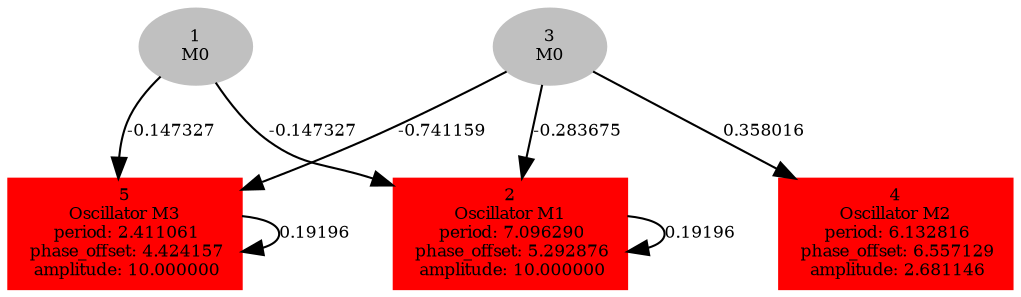  digraph g{ forcelabels=true;
1[label=<1<BR/>M0>,color="grey",style=filled,fontsize=8];
2 [label=<2<BR />Oscillator M1<BR /> period: 7.096290<BR /> phase_offset: 5.292876<BR /> amplitude: 10.000000>, shape=box,color=red,style=filled,fontsize=8];3[label=<3<BR/>M0>,color="grey",style=filled,fontsize=8];
4 [label=<4<BR />Oscillator M2<BR /> period: 6.132816<BR /> phase_offset: 6.557129<BR /> amplitude: 2.681146>, shape=box,color=red,style=filled,fontsize=8];5 [label=<5<BR />Oscillator M3<BR /> period: 2.411061<BR /> phase_offset: 4.424157<BR /> amplitude: 10.000000>, shape=box,color=red,style=filled,fontsize=8];1 -> 2[label="-0.147327 ",fontsize="8"];
1 -> 5[label="-0.147327 ",fontsize="8"];
2 -> 2[label="0.19196 ",fontsize="8"];
3 -> 2[label="-0.283675 ",fontsize="8"];
3 -> 4[label="0.358016 ",fontsize="8"];
3 -> 5[label="-0.741159 ",fontsize="8"];
5 -> 5[label="0.19196 ",fontsize="8"];
 }
